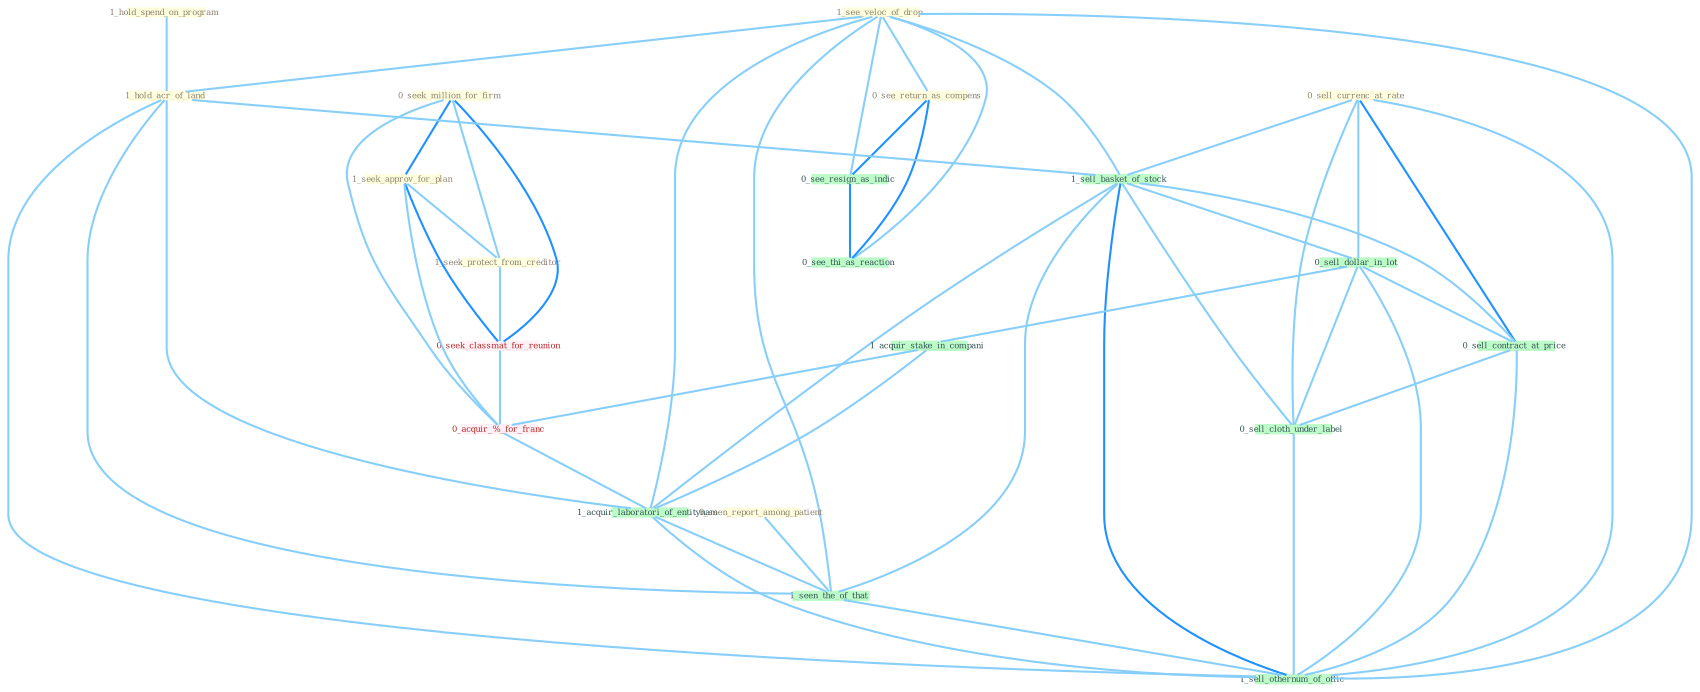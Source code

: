 Graph G{ 
    node
    [shape=polygon,style=filled,width=.5,height=.06,color="#BDFCC9",fixedsize=true,fontsize=4,
    fontcolor="#2f4f4f"];
    {node
    [color="#ffffe0", fontcolor="#8b7d6b"] "0_seek_million_for_firm " "1_seek_approv_for_plan " "1_see_veloc_of_drop " "0_sell_currenc_at_rate " "1_hold_spend_on_program " "0_seen_report_among_patient " "1_seek_protect_from_creditor " "0_see_return_as_compens " "1_hold_acr_of_land "}
{node [color="#fff0f5", fontcolor="#b22222"] "0_seek_classmat_for_reunion " "0_acquir_%_for_franc "}
edge [color="#B0E2FF"];

	"0_seek_million_for_firm " -- "1_seek_approv_for_plan " [w="2", color="#1e90ff" , len=0.8];
	"0_seek_million_for_firm " -- "1_seek_protect_from_creditor " [w="1", color="#87cefa" ];
	"0_seek_million_for_firm " -- "0_seek_classmat_for_reunion " [w="2", color="#1e90ff" , len=0.8];
	"0_seek_million_for_firm " -- "0_acquir_%_for_franc " [w="1", color="#87cefa" ];
	"1_seek_approv_for_plan " -- "1_seek_protect_from_creditor " [w="1", color="#87cefa" ];
	"1_seek_approv_for_plan " -- "0_seek_classmat_for_reunion " [w="2", color="#1e90ff" , len=0.8];
	"1_seek_approv_for_plan " -- "0_acquir_%_for_franc " [w="1", color="#87cefa" ];
	"1_see_veloc_of_drop " -- "0_see_return_as_compens " [w="1", color="#87cefa" ];
	"1_see_veloc_of_drop " -- "1_hold_acr_of_land " [w="1", color="#87cefa" ];
	"1_see_veloc_of_drop " -- "1_sell_basket_of_stock " [w="1", color="#87cefa" ];
	"1_see_veloc_of_drop " -- "0_see_resign_as_indic " [w="1", color="#87cefa" ];
	"1_see_veloc_of_drop " -- "1_acquir_laboratori_of_entitynam " [w="1", color="#87cefa" ];
	"1_see_veloc_of_drop " -- "1_seen_the_of_that " [w="1", color="#87cefa" ];
	"1_see_veloc_of_drop " -- "1_sell_othernum_of_offic " [w="1", color="#87cefa" ];
	"1_see_veloc_of_drop " -- "0_see_thi_as_reaction " [w="1", color="#87cefa" ];
	"0_sell_currenc_at_rate " -- "1_sell_basket_of_stock " [w="1", color="#87cefa" ];
	"0_sell_currenc_at_rate " -- "0_sell_dollar_in_lot " [w="1", color="#87cefa" ];
	"0_sell_currenc_at_rate " -- "0_sell_contract_at_price " [w="2", color="#1e90ff" , len=0.8];
	"0_sell_currenc_at_rate " -- "0_sell_cloth_under_label " [w="1", color="#87cefa" ];
	"0_sell_currenc_at_rate " -- "1_sell_othernum_of_offic " [w="1", color="#87cefa" ];
	"1_hold_spend_on_program " -- "1_hold_acr_of_land " [w="1", color="#87cefa" ];
	"0_seen_report_among_patient " -- "1_seen_the_of_that " [w="1", color="#87cefa" ];
	"1_seek_protect_from_creditor " -- "0_seek_classmat_for_reunion " [w="1", color="#87cefa" ];
	"0_see_return_as_compens " -- "0_see_resign_as_indic " [w="2", color="#1e90ff" , len=0.8];
	"0_see_return_as_compens " -- "0_see_thi_as_reaction " [w="2", color="#1e90ff" , len=0.8];
	"1_hold_acr_of_land " -- "1_sell_basket_of_stock " [w="1", color="#87cefa" ];
	"1_hold_acr_of_land " -- "1_acquir_laboratori_of_entitynam " [w="1", color="#87cefa" ];
	"1_hold_acr_of_land " -- "1_seen_the_of_that " [w="1", color="#87cefa" ];
	"1_hold_acr_of_land " -- "1_sell_othernum_of_offic " [w="1", color="#87cefa" ];
	"0_seek_classmat_for_reunion " -- "0_acquir_%_for_franc " [w="1", color="#87cefa" ];
	"1_sell_basket_of_stock " -- "0_sell_dollar_in_lot " [w="1", color="#87cefa" ];
	"1_sell_basket_of_stock " -- "0_sell_contract_at_price " [w="1", color="#87cefa" ];
	"1_sell_basket_of_stock " -- "1_acquir_laboratori_of_entitynam " [w="1", color="#87cefa" ];
	"1_sell_basket_of_stock " -- "0_sell_cloth_under_label " [w="1", color="#87cefa" ];
	"1_sell_basket_of_stock " -- "1_seen_the_of_that " [w="1", color="#87cefa" ];
	"1_sell_basket_of_stock " -- "1_sell_othernum_of_offic " [w="2", color="#1e90ff" , len=0.8];
	"0_sell_dollar_in_lot " -- "1_acquir_stake_in_compani " [w="1", color="#87cefa" ];
	"0_sell_dollar_in_lot " -- "0_sell_contract_at_price " [w="1", color="#87cefa" ];
	"0_sell_dollar_in_lot " -- "0_sell_cloth_under_label " [w="1", color="#87cefa" ];
	"0_sell_dollar_in_lot " -- "1_sell_othernum_of_offic " [w="1", color="#87cefa" ];
	"0_see_resign_as_indic " -- "0_see_thi_as_reaction " [w="2", color="#1e90ff" , len=0.8];
	"1_acquir_stake_in_compani " -- "0_acquir_%_for_franc " [w="1", color="#87cefa" ];
	"1_acquir_stake_in_compani " -- "1_acquir_laboratori_of_entitynam " [w="1", color="#87cefa" ];
	"0_acquir_%_for_franc " -- "1_acquir_laboratori_of_entitynam " [w="1", color="#87cefa" ];
	"0_sell_contract_at_price " -- "0_sell_cloth_under_label " [w="1", color="#87cefa" ];
	"0_sell_contract_at_price " -- "1_sell_othernum_of_offic " [w="1", color="#87cefa" ];
	"1_acquir_laboratori_of_entitynam " -- "1_seen_the_of_that " [w="1", color="#87cefa" ];
	"1_acquir_laboratori_of_entitynam " -- "1_sell_othernum_of_offic " [w="1", color="#87cefa" ];
	"0_sell_cloth_under_label " -- "1_sell_othernum_of_offic " [w="1", color="#87cefa" ];
	"1_seen_the_of_that " -- "1_sell_othernum_of_offic " [w="1", color="#87cefa" ];
}